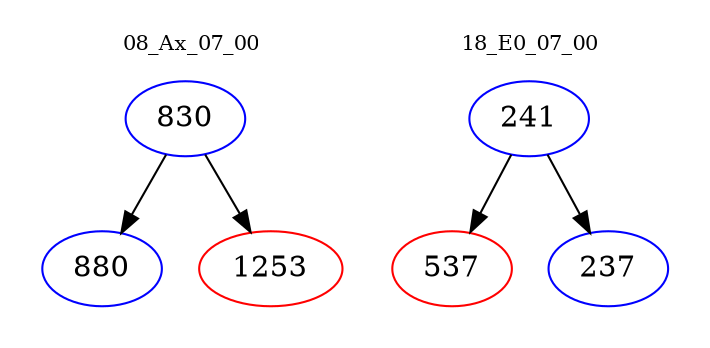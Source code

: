 digraph{
subgraph cluster_0 {
color = white
label = "08_Ax_07_00";
fontsize=10;
T0_830 [label="830", color="blue"]
T0_830 -> T0_880 [color="black"]
T0_880 [label="880", color="blue"]
T0_830 -> T0_1253 [color="black"]
T0_1253 [label="1253", color="red"]
}
subgraph cluster_1 {
color = white
label = "18_E0_07_00";
fontsize=10;
T1_241 [label="241", color="blue"]
T1_241 -> T1_537 [color="black"]
T1_537 [label="537", color="red"]
T1_241 -> T1_237 [color="black"]
T1_237 [label="237", color="blue"]
}
}
